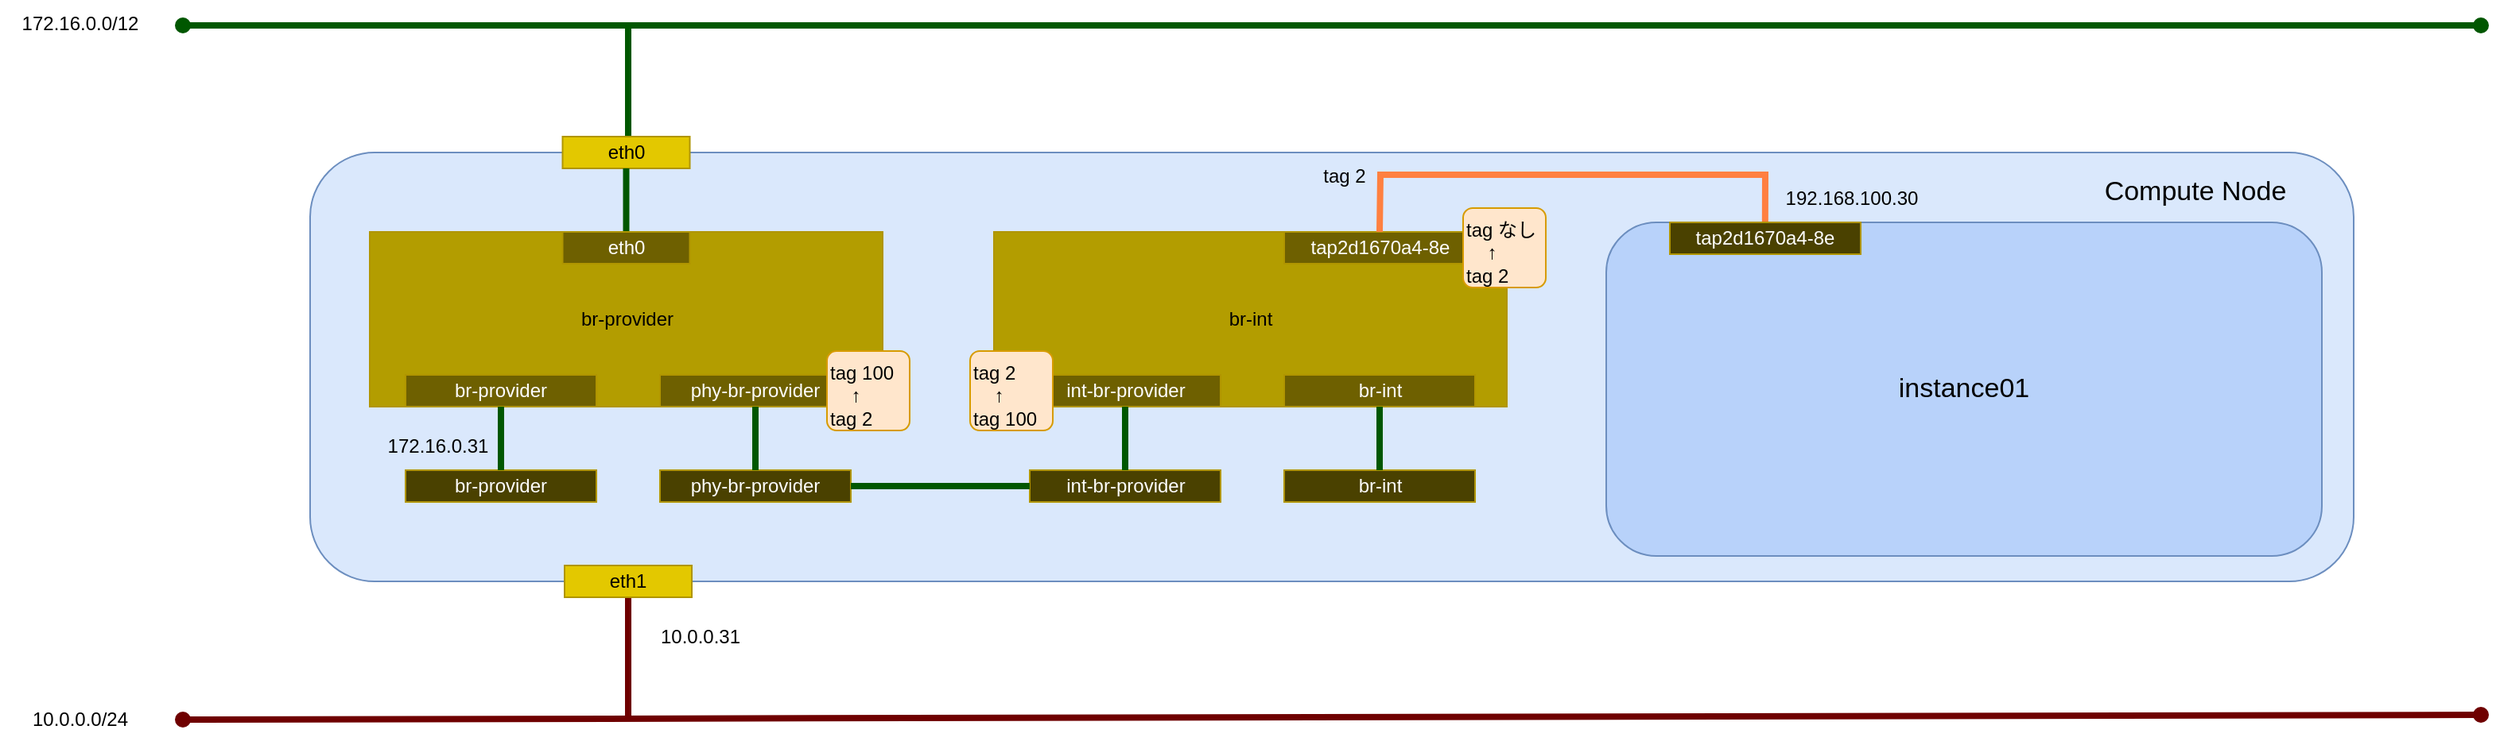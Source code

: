 <mxfile version="24.3.1" type="device">
  <diagram name="ページ1" id="6O8cq4Rfigk1k-ii5kAo">
    <mxGraphModel dx="2772" dy="744" grid="1" gridSize="10" guides="1" tooltips="1" connect="1" arrows="1" fold="1" page="1" pageScale="1" pageWidth="827" pageHeight="1169" math="0" shadow="0">
      <root>
        <mxCell id="0" />
        <object label="ネットワーク" id="1">
          <mxCell style="locked=1;" parent="0" />
        </object>
        <mxCell id="ExSx5SIZApUU_Iw7rpWn-4" value="" style="endArrow=oval;html=1;rounded=0;startArrow=oval;startFill=1;endFill=1;strokeWidth=4;fillColor=#a20025;strokeColor=#6F0000;" parent="1" edge="1">
          <mxGeometry width="50" height="50" relative="1" as="geometry">
            <mxPoint x="-685" y="483" as="sourcePoint" />
            <mxPoint x="760" y="480" as="targetPoint" />
          </mxGeometry>
        </mxCell>
        <mxCell id="ExSx5SIZApUU_Iw7rpWn-5" value="" style="endArrow=oval;html=1;rounded=0;startArrow=oval;startFill=1;endFill=1;strokeWidth=4;fillColor=#008a00;strokeColor=#005700;" parent="1" edge="1">
          <mxGeometry width="50" height="50" relative="1" as="geometry">
            <mxPoint x="-685" y="46" as="sourcePoint" />
            <mxPoint x="760" y="46" as="targetPoint" />
          </mxGeometry>
        </mxCell>
        <mxCell id="ExSx5SIZApUU_Iw7rpWn-10" value="172.16.0.0/12" style="text;html=1;align=center;verticalAlign=middle;resizable=0;points=[];autosize=1;strokeColor=none;fillColor=none;" parent="1" vertex="1">
          <mxGeometry x="-800" y="30" width="100" height="30" as="geometry" />
        </mxCell>
        <mxCell id="ExSx5SIZApUU_Iw7rpWn-11" value="10.0.0.0/24" style="text;html=1;align=center;verticalAlign=middle;resizable=0;points=[];autosize=1;strokeColor=none;fillColor=none;" parent="1" vertex="1">
          <mxGeometry x="-790" y="468" width="80" height="30" as="geometry" />
        </mxCell>
        <mxCell id="ExSx5SIZApUU_Iw7rpWn-20" value="" style="endArrow=none;html=1;rounded=0;startArrow=none;startFill=0;endFill=0;strokeWidth=4;fillColor=#008a00;strokeColor=#005700;exitX=0.5;exitY=1;exitDx=0;exitDy=0;" parent="1" edge="1">
          <mxGeometry width="50" height="50" relative="1" as="geometry">
            <mxPoint x="-405" y="46" as="sourcePoint" />
            <mxPoint x="-405" y="126" as="targetPoint" />
          </mxGeometry>
        </mxCell>
        <mxCell id="ExSx5SIZApUU_Iw7rpWn-25" value="" style="endArrow=none;html=1;rounded=0;startArrow=none;startFill=0;endFill=0;strokeWidth=4;fillColor=#a20025;strokeColor=#6F0000;exitX=0.5;exitY=1;exitDx=0;exitDy=0;" parent="1" edge="1">
          <mxGeometry width="50" height="50" relative="1" as="geometry">
            <mxPoint x="-405" y="403" as="sourcePoint" />
            <mxPoint x="-405" y="483" as="targetPoint" />
          </mxGeometry>
        </mxCell>
        <object label="マシン" id="ExSx5SIZApUU_Iw7rpWn-6">
          <mxCell style="locked=1;" parent="0" />
        </object>
        <mxCell id="ExSx5SIZApUU_Iw7rpWn-7" value="" style="rounded=1;whiteSpace=wrap;html=1;fillColor=#dae8fc;strokeColor=#6c8ebf;align=center;horizontal=1;" parent="ExSx5SIZApUU_Iw7rpWn-6" vertex="1">
          <mxGeometry x="-605" y="126" width="1285" height="270" as="geometry" />
        </mxCell>
        <mxCell id="ExSx5SIZApUU_Iw7rpWn-26" value="eth1" style="rounded=0;whiteSpace=wrap;html=1;fillColor=#e3c800;fontColor=#000000;strokeColor=#B09500;" parent="ExSx5SIZApUU_Iw7rpWn-6" vertex="1">
          <mxGeometry x="-445" y="386" width="80" height="20" as="geometry" />
        </mxCell>
        <mxCell id="ExSx5SIZApUU_Iw7rpWn-32" value="eth0" style="rounded=0;whiteSpace=wrap;html=1;fillColor=#e3c800;fontColor=#000000;strokeColor=#B09500;" parent="ExSx5SIZApUU_Iw7rpWn-6" vertex="1">
          <mxGeometry x="-446.25" y="116" width="80" height="20" as="geometry" />
        </mxCell>
        <mxCell id="ExSx5SIZApUU_Iw7rpWn-33" value="10.0.0.31" style="text;html=1;align=center;verticalAlign=middle;resizable=0;points=[];autosize=1;strokeColor=none;fillColor=none;" parent="ExSx5SIZApUU_Iw7rpWn-6" vertex="1">
          <mxGeometry x="-395" y="416" width="70" height="30" as="geometry" />
        </mxCell>
        <mxCell id="ExSx5SIZApUU_Iw7rpWn-36" value="172.16.0.31" style="text;html=1;align=center;verticalAlign=middle;resizable=0;points=[];autosize=1;strokeColor=none;fillColor=none;" parent="ExSx5SIZApUU_Iw7rpWn-6" vertex="1">
          <mxGeometry x="-570" y="296" width="90" height="30" as="geometry" />
        </mxCell>
        <mxCell id="21zLahzKs5m0MUraH8DA-1" value="&lt;font style=&quot;font-size: 17px;&quot;&gt;Compute Node&lt;/font&gt;" style="text;html=1;align=center;verticalAlign=middle;resizable=0;points=[];autosize=1;strokeColor=none;fillColor=none;" parent="ExSx5SIZApUU_Iw7rpWn-6" vertex="1">
          <mxGeometry x="510" y="136" width="140" height="30" as="geometry" />
        </mxCell>
        <mxCell id="21zLahzKs5m0MUraH8DA-3" value="" style="endArrow=none;html=1;rounded=0;startArrow=none;startFill=0;endFill=0;strokeWidth=4;fillColor=#008a00;strokeColor=#005700;exitX=0.5;exitY=1;exitDx=0;exitDy=0;entryX=0.5;entryY=0;entryDx=0;entryDy=0;" parent="ExSx5SIZApUU_Iw7rpWn-6" source="ExSx5SIZApUU_Iw7rpWn-32" target="dvhGGXUbRXbrGdrFJpqn-1" edge="1">
          <mxGeometry width="50" height="50" relative="1" as="geometry">
            <mxPoint x="-485" y="136" as="sourcePoint" />
            <mxPoint x="-485" y="216" as="targetPoint" />
          </mxGeometry>
        </mxCell>
        <mxCell id="dvhGGXUbRXbrGdrFJpqn-10" value="" style="group" parent="ExSx5SIZApUU_Iw7rpWn-6" vertex="1" connectable="0">
          <mxGeometry x="-567.5" y="176" width="354.5" height="125" as="geometry" />
        </mxCell>
        <mxCell id="21zLahzKs5m0MUraH8DA-2" value="br-provider" style="rounded=0;whiteSpace=wrap;html=1;fillColor=#B39D00;fontColor=#000000;strokeColor=#B09500;" parent="dvhGGXUbRXbrGdrFJpqn-10" vertex="1">
          <mxGeometry width="322.5" height="110" as="geometry" />
        </mxCell>
        <mxCell id="dvhGGXUbRXbrGdrFJpqn-1" value="&lt;font color=&quot;#ffffff&quot;&gt;eth0&lt;/font&gt;" style="rounded=0;whiteSpace=wrap;html=1;fillColor=#6E6000;fontColor=#000000;strokeColor=#B09500;" parent="dvhGGXUbRXbrGdrFJpqn-10" vertex="1">
          <mxGeometry x="121.25" width="80" height="20" as="geometry" />
        </mxCell>
        <mxCell id="dvhGGXUbRXbrGdrFJpqn-7" value="&lt;font color=&quot;#ffffff&quot;&gt;phy-br-provider&lt;/font&gt;" style="rounded=0;whiteSpace=wrap;html=1;fillColor=#6E6000;fontColor=#000000;strokeColor=#B09500;" parent="dvhGGXUbRXbrGdrFJpqn-10" vertex="1">
          <mxGeometry x="182.5" y="90" width="120" height="20" as="geometry" />
        </mxCell>
        <mxCell id="dvhGGXUbRXbrGdrFJpqn-9" value="&lt;font color=&quot;#ffffff&quot;&gt;br-provider&lt;/font&gt;" style="rounded=0;whiteSpace=wrap;html=1;fillColor=#6E6000;fontColor=#000000;strokeColor=#B09500;" parent="dvhGGXUbRXbrGdrFJpqn-10" vertex="1">
          <mxGeometry x="22.5" y="90" width="120" height="20" as="geometry" />
        </mxCell>
        <mxCell id="3zyf-pbMNHXWRjyrZosJ-2" value="&lt;div&gt;tag 100&lt;br&gt;&lt;/div&gt;&lt;div&gt;&amp;nbsp;&amp;nbsp;&amp;nbsp; ↑&lt;br&gt;&lt;/div&gt;&lt;div&gt;tag 2&lt;br&gt;&lt;/div&gt;" style="text;html=1;whiteSpace=wrap;overflow=hidden;rounded=1;fillColor=#ffe6cc;strokeColor=#d79b00;arcSize=12;" parent="dvhGGXUbRXbrGdrFJpqn-10" vertex="1">
          <mxGeometry x="287.5" y="75" width="52" height="50" as="geometry" />
        </mxCell>
        <mxCell id="dvhGGXUbRXbrGdrFJpqn-13" value="br-int" style="rounded=0;whiteSpace=wrap;html=1;fillColor=#B39D00;fontColor=#000000;strokeColor=#B09500;" parent="ExSx5SIZApUU_Iw7rpWn-6" vertex="1">
          <mxGeometry x="-175" y="176" width="322.5" height="110" as="geometry" />
        </mxCell>
        <mxCell id="dvhGGXUbRXbrGdrFJpqn-15" value="&lt;font color=&quot;#ffffff&quot;&gt;br-int&lt;/font&gt;" style="rounded=0;whiteSpace=wrap;html=1;fillColor=#6E6000;fontColor=#000000;strokeColor=#B09500;" parent="ExSx5SIZApUU_Iw7rpWn-6" vertex="1">
          <mxGeometry x="7.5" y="266" width="120" height="20" as="geometry" />
        </mxCell>
        <mxCell id="dvhGGXUbRXbrGdrFJpqn-16" value="&lt;font color=&quot;#ffffff&quot;&gt;int-br-provider&lt;/font&gt;" style="rounded=0;whiteSpace=wrap;html=1;fillColor=#6E6000;fontColor=#000000;strokeColor=#B09500;" parent="ExSx5SIZApUU_Iw7rpWn-6" vertex="1">
          <mxGeometry x="-152.5" y="266" width="120" height="20" as="geometry" />
        </mxCell>
        <mxCell id="dvhGGXUbRXbrGdrFJpqn-18" value="&lt;font color=&quot;#ffffff&quot;&gt;br-provider&lt;/font&gt;" style="rounded=0;whiteSpace=wrap;html=1;fillColor=#4A4100;fontColor=#000000;strokeColor=#B09500;" parent="ExSx5SIZApUU_Iw7rpWn-6" vertex="1">
          <mxGeometry x="-545" y="326" width="120" height="20" as="geometry" />
        </mxCell>
        <mxCell id="dvhGGXUbRXbrGdrFJpqn-19" value="&lt;font color=&quot;#ffffff&quot;&gt;phy-br-provider&lt;/font&gt;" style="rounded=0;whiteSpace=wrap;html=1;fillColor=#4A4100;fontColor=#000000;strokeColor=#B09500;" parent="ExSx5SIZApUU_Iw7rpWn-6" vertex="1">
          <mxGeometry x="-385" y="326" width="120" height="20" as="geometry" />
        </mxCell>
        <mxCell id="dvhGGXUbRXbrGdrFJpqn-21" value="&lt;font color=&quot;#ffffff&quot;&gt;int-br-provider&lt;/font&gt;" style="rounded=0;whiteSpace=wrap;html=1;fillColor=#4A4100;fontColor=#000000;strokeColor=#B09500;" parent="ExSx5SIZApUU_Iw7rpWn-6" vertex="1">
          <mxGeometry x="-152.5" y="326" width="120" height="20" as="geometry" />
        </mxCell>
        <mxCell id="dvhGGXUbRXbrGdrFJpqn-22" value="&lt;font color=&quot;#ffffff&quot;&gt;br-int&lt;/font&gt;" style="rounded=0;whiteSpace=wrap;html=1;fillColor=#4A4100;fontColor=#000000;strokeColor=#B09500;" parent="ExSx5SIZApUU_Iw7rpWn-6" vertex="1">
          <mxGeometry x="7.5" y="326" width="120" height="20" as="geometry" />
        </mxCell>
        <mxCell id="dvhGGXUbRXbrGdrFJpqn-23" value="" style="endArrow=none;html=1;rounded=0;startArrow=none;startFill=0;endFill=0;strokeWidth=4;fillColor=#008a00;strokeColor=#005700;exitX=0.5;exitY=1;exitDx=0;exitDy=0;entryX=0.5;entryY=0;entryDx=0;entryDy=0;" parent="ExSx5SIZApUU_Iw7rpWn-6" source="dvhGGXUbRXbrGdrFJpqn-9" target="dvhGGXUbRXbrGdrFJpqn-18" edge="1">
          <mxGeometry width="50" height="50" relative="1" as="geometry">
            <mxPoint x="-396" y="146" as="sourcePoint" />
            <mxPoint x="-396" y="186" as="targetPoint" />
          </mxGeometry>
        </mxCell>
        <mxCell id="dvhGGXUbRXbrGdrFJpqn-24" value="" style="endArrow=none;html=1;rounded=0;startArrow=none;startFill=0;endFill=0;strokeWidth=4;fillColor=#008a00;strokeColor=#005700;exitX=0.5;exitY=1;exitDx=0;exitDy=0;" parent="ExSx5SIZApUU_Iw7rpWn-6" source="dvhGGXUbRXbrGdrFJpqn-7" target="dvhGGXUbRXbrGdrFJpqn-19" edge="1">
          <mxGeometry width="50" height="50" relative="1" as="geometry">
            <mxPoint x="-475" y="296" as="sourcePoint" />
            <mxPoint x="-475" y="336" as="targetPoint" />
          </mxGeometry>
        </mxCell>
        <mxCell id="dvhGGXUbRXbrGdrFJpqn-25" value="" style="endArrow=none;html=1;rounded=0;startArrow=none;startFill=0;endFill=0;strokeWidth=4;fillColor=#008a00;strokeColor=#005700;exitX=0;exitY=0.5;exitDx=0;exitDy=0;entryX=1;entryY=0.5;entryDx=0;entryDy=0;" parent="ExSx5SIZApUU_Iw7rpWn-6" source="dvhGGXUbRXbrGdrFJpqn-21" target="dvhGGXUbRXbrGdrFJpqn-19" edge="1">
          <mxGeometry width="50" height="50" relative="1" as="geometry">
            <mxPoint x="-315" y="296" as="sourcePoint" />
            <mxPoint x="-315" y="336" as="targetPoint" />
          </mxGeometry>
        </mxCell>
        <mxCell id="dvhGGXUbRXbrGdrFJpqn-26" value="" style="endArrow=none;html=1;rounded=0;startArrow=none;startFill=0;endFill=0;strokeWidth=4;fillColor=#008a00;strokeColor=#005700;exitX=0.5;exitY=1;exitDx=0;exitDy=0;" parent="ExSx5SIZApUU_Iw7rpWn-6" source="dvhGGXUbRXbrGdrFJpqn-16" target="dvhGGXUbRXbrGdrFJpqn-21" edge="1">
          <mxGeometry width="50" height="50" relative="1" as="geometry">
            <mxPoint x="-315" y="296" as="sourcePoint" />
            <mxPoint x="-315" y="336" as="targetPoint" />
          </mxGeometry>
        </mxCell>
        <mxCell id="dvhGGXUbRXbrGdrFJpqn-27" value="" style="endArrow=none;html=1;rounded=0;startArrow=none;startFill=0;endFill=0;strokeWidth=4;fillColor=#008a00;strokeColor=#005700;exitX=0.5;exitY=1;exitDx=0;exitDy=0;entryX=0.5;entryY=0;entryDx=0;entryDy=0;" parent="ExSx5SIZApUU_Iw7rpWn-6" source="dvhGGXUbRXbrGdrFJpqn-15" target="dvhGGXUbRXbrGdrFJpqn-22" edge="1">
          <mxGeometry width="50" height="50" relative="1" as="geometry">
            <mxPoint x="-82" y="296" as="sourcePoint" />
            <mxPoint x="-82" y="336" as="targetPoint" />
          </mxGeometry>
        </mxCell>
        <mxCell id="5NIrijOMDacqgb6EHt3Y-6" value="&lt;font color=&quot;#ffffff&quot;&gt;tap2d1670a4-8e&lt;/font&gt;" style="rounded=0;whiteSpace=wrap;html=1;fillColor=#6E6000;fontColor=#000000;strokeColor=#B09500;" parent="ExSx5SIZApUU_Iw7rpWn-6" vertex="1">
          <mxGeometry x="7.5" y="176" width="120" height="20" as="geometry" />
        </mxCell>
        <mxCell id="5NIrijOMDacqgb6EHt3Y-8" value="" style="endArrow=none;html=1;rounded=0;startArrow=none;startFill=0;endFill=0;strokeWidth=4;fillColor=#008a00;strokeColor=#ff8040;exitX=0.712;exitY=0.163;exitDx=0;exitDy=0;entryX=0.5;entryY=0;entryDx=0;entryDy=0;exitPerimeter=0;" parent="ExSx5SIZApUU_Iw7rpWn-6" source="ExSx5SIZApUU_Iw7rpWn-7" target="5NIrijOMDacqgb6EHt3Y-6" edge="1">
          <mxGeometry width="50" height="50" relative="1" as="geometry">
            <mxPoint x="78" y="296" as="sourcePoint" />
            <mxPoint x="78" y="336" as="targetPoint" />
            <Array as="points">
              <mxPoint x="310" y="140" />
              <mxPoint x="68" y="140" />
            </Array>
          </mxGeometry>
        </mxCell>
        <mxCell id="5NIrijOMDacqgb6EHt3Y-10" value="tag 2" style="text;html=1;align=center;verticalAlign=middle;resizable=0;points=[];autosize=1;strokeColor=none;fillColor=none;" parent="ExSx5SIZApUU_Iw7rpWn-6" vertex="1">
          <mxGeometry x="20" y="126" width="50" height="30" as="geometry" />
        </mxCell>
        <mxCell id="3zyf-pbMNHXWRjyrZosJ-3" value="&lt;div&gt;tag 2&lt;br&gt;&lt;/div&gt;&lt;div&gt;&amp;nbsp;&amp;nbsp;&amp;nbsp; ↑&lt;br&gt;&lt;/div&gt;&lt;div&gt;tag 100&lt;br&gt;&lt;/div&gt;" style="text;html=1;whiteSpace=wrap;overflow=hidden;rounded=1;fillColor=#ffe6cc;strokeColor=#d79b00;arcSize=12;" parent="ExSx5SIZApUU_Iw7rpWn-6" vertex="1">
          <mxGeometry x="-190" y="251" width="52" height="50" as="geometry" />
        </mxCell>
        <mxCell id="3sWUhkYFAOO-j8HVJII6-1" value="&lt;div&gt;tag なし&lt;br&gt;&lt;/div&gt;&lt;div&gt;&amp;nbsp;&amp;nbsp;&amp;nbsp; ↑&lt;br&gt;&lt;/div&gt;&lt;div&gt;tag 2&lt;br&gt;&lt;/div&gt;" style="text;html=1;whiteSpace=wrap;overflow=hidden;rounded=1;fillColor=#ffe6cc;strokeColor=#d79b00;arcSize=12;" vertex="1" parent="ExSx5SIZApUU_Iw7rpWn-6">
          <mxGeometry x="120" y="161" width="52" height="50" as="geometry" />
        </mxCell>
        <object label="インスタンス" id="5NIrijOMDacqgb6EHt3Y-1">
          <mxCell style="locked=1;" parent="0" />
        </object>
        <mxCell id="5NIrijOMDacqgb6EHt3Y-2" value="&lt;font style=&quot;font-size: 17px;&quot;&gt;instance01&lt;/font&gt;" style="rounded=1;whiteSpace=wrap;html=1;fillColor=#b8d2fa;strokeColor=#6c8ebf;align=center;horizontal=1;" parent="5NIrijOMDacqgb6EHt3Y-1" vertex="1">
          <mxGeometry x="210" y="170" width="450" height="210" as="geometry" />
        </mxCell>
        <mxCell id="5NIrijOMDacqgb6EHt3Y-4" value="192.168.100.30" style="text;html=1;align=center;verticalAlign=middle;resizable=0;points=[];autosize=1;strokeColor=none;fillColor=none;" parent="5NIrijOMDacqgb6EHt3Y-1" vertex="1">
          <mxGeometry x="309" y="140" width="110" height="30" as="geometry" />
        </mxCell>
        <mxCell id="5NIrijOMDacqgb6EHt3Y-7" value="&lt;font color=&quot;#ffffff&quot;&gt;tap2d1670a4-8e&lt;/font&gt;" style="rounded=0;whiteSpace=wrap;html=1;fillColor=#4A4100;fontColor=#000000;strokeColor=#B09500;" parent="5NIrijOMDacqgb6EHt3Y-1" vertex="1">
          <mxGeometry x="250" y="170" width="120" height="20" as="geometry" />
        </mxCell>
      </root>
    </mxGraphModel>
  </diagram>
</mxfile>
